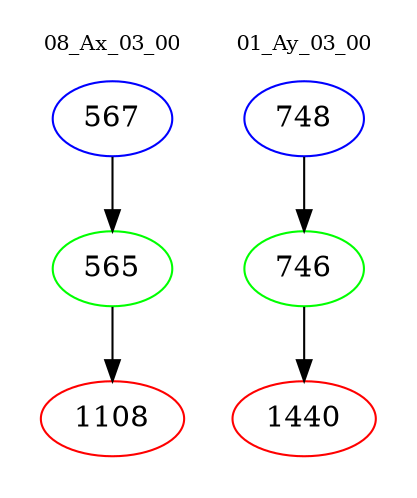 digraph{
subgraph cluster_0 {
color = white
label = "08_Ax_03_00";
fontsize=10;
T0_567 [label="567", color="blue"]
T0_567 -> T0_565 [color="black"]
T0_565 [label="565", color="green"]
T0_565 -> T0_1108 [color="black"]
T0_1108 [label="1108", color="red"]
}
subgraph cluster_1 {
color = white
label = "01_Ay_03_00";
fontsize=10;
T1_748 [label="748", color="blue"]
T1_748 -> T1_746 [color="black"]
T1_746 [label="746", color="green"]
T1_746 -> T1_1440 [color="black"]
T1_1440 [label="1440", color="red"]
}
}
